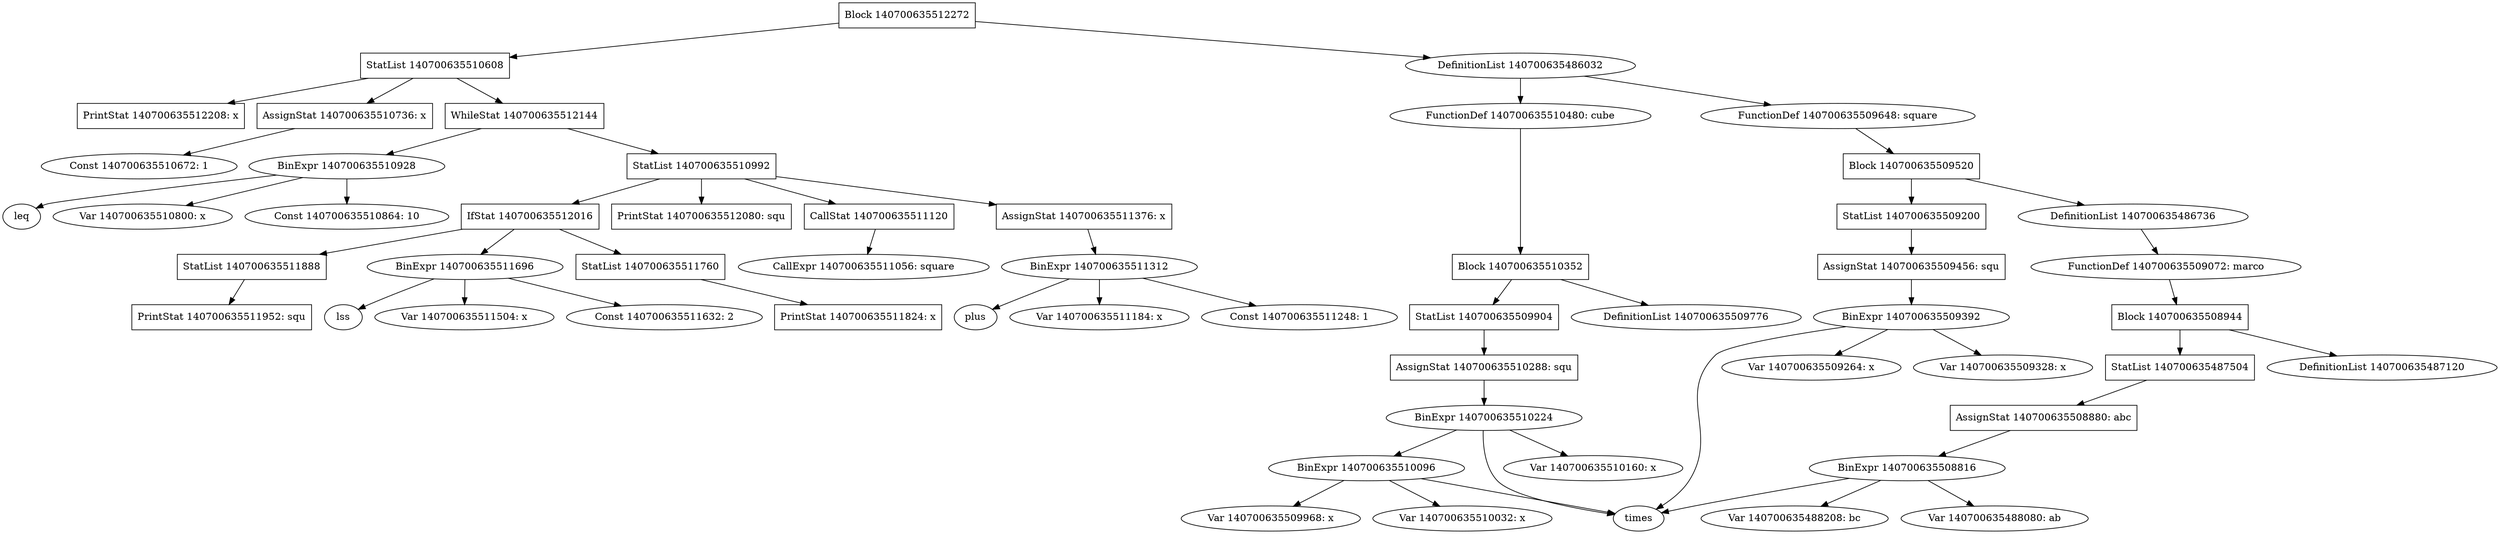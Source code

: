 digraph G {
140700635512272 [shape=box,label="Block 140700635512272" ];
140700635512272 -> 140700635510608;
140700635512272 -> 140700635486032;
140700635510608 [shape=box,label="StatList 140700635510608" ];
140700635510608 -> 140700635510736 [pos=0];
140700635510608 -> 140700635512144 [pos=1];
140700635510608 -> 140700635512208 [pos=2];
140700635510736 [shape=box,label="AssignStat 140700635510736: x" ];
140700635510736 -> 140700635510672;
140700635510672 [label="Const 140700635510672: 1" ];
140700635512144 [shape=box,label="WhileStat 140700635512144" ];
140700635512144 -> 140700635510992;
140700635512144 -> 140700635510928;
140700635510992 [shape=box,label="StatList 140700635510992" ];
140700635510992 -> 140700635511120 [pos=0];
140700635510992 -> 140700635511376 [pos=1];
140700635510992 -> 140700635512016 [pos=2];
140700635510992 -> 140700635512080 [pos=3];
140700635511120 [shape=box,label="CallStat 140700635511120" ];
140700635511120 -> 140700635511056;
140700635511056 [label="CallExpr 140700635511056: square" ];
140700635511376 [shape=box,label="AssignStat 140700635511376: x" ];
140700635511376 -> 140700635511312;
140700635511312 [label="BinExpr 140700635511312" ];
140700635511312 -> 140700660493552 [pos=0];
140700660493552 [label=plus];
140700635511312 -> 140700635511184 [pos=1];
140700635511312 -> 140700635511248 [pos=2];
140700635511184 [label="Var 140700635511184: x" ];
140700635511248 [label="Const 140700635511248: 1" ];
140700635512016 [shape=box,label="IfStat 140700635512016" ];
140700635512016 -> 140700635511888;
140700635512016 -> 140700635511696;
140700635512016 -> 140700635511760;
140700635511888 [shape=box,label="StatList 140700635511888" ];
140700635511888 -> 140700635511952 [pos=0];
140700635511952 [shape=box,label="PrintStat 140700635511952: squ" ];
140700635511696 [label="BinExpr 140700635511696" ];
140700635511696 -> 140700637308488 [pos=0];
140700637308488 [label=lss];
140700635511696 -> 140700635511504 [pos=1];
140700635511696 -> 140700635511632 [pos=2];
140700635511504 [label="Var 140700635511504: x" ];
140700635511632 [label="Const 140700635511632: 2" ];
140700635511760 [shape=box,label="StatList 140700635511760" ];
140700635511760 -> 140700635511824 [pos=0];
140700635511824 [shape=box,label="PrintStat 140700635511824: x" ];
140700635512080 [shape=box,label="PrintStat 140700635512080: squ" ];
140700635510928 [label="BinExpr 140700635510928" ];
140700635510928 -> 140700637308528 [pos=0];
140700637308528 [label=leq];
140700635510928 -> 140700635510800 [pos=1];
140700635510928 -> 140700635510864 [pos=2];
140700635510800 [label="Var 140700635510800: x" ];
140700635510864 [label="Const 140700635510864: 10" ];
140700635512208 [shape=box,label="PrintStat 140700635512208: x" ];
140700635486032 [label="DefinitionList 140700635486032" ];
140700635486032 -> 140700635509648 [pos=0];
140700635486032 -> 140700635510480 [pos=1];
140700635509648 [label="FunctionDef 140700635509648: square" ];
140700635509648 -> 140700635509520;
140700635509520 [shape=box,label="Block 140700635509520" ];
140700635509520 -> 140700635509200;
140700635509520 -> 140700635486736;
140700635509200 [shape=box,label="StatList 140700635509200" ];
140700635509200 -> 140700635509456 [pos=0];
140700635509456 [shape=box,label="AssignStat 140700635509456: squ" ];
140700635509456 -> 140700635509392;
140700635509392 [label="BinExpr 140700635509392" ];
140700635509392 -> 140700661510080 [pos=0];
140700661510080 [label=times];
140700635509392 -> 140700635509264 [pos=1];
140700635509392 -> 140700635509328 [pos=2];
140700635509264 [label="Var 140700635509264: x" ];
140700635509328 [label="Var 140700635509328: x" ];
140700635486736 [label="DefinitionList 140700635486736" ];
140700635486736 -> 140700635509072 [pos=0];
140700635509072 [label="FunctionDef 140700635509072: marco" ];
140700635509072 -> 140700635508944;
140700635508944 [shape=box,label="Block 140700635508944" ];
140700635508944 -> 140700635487504;
140700635508944 -> 140700635487120;
140700635487504 [shape=box,label="StatList 140700635487504" ];
140700635487504 -> 140700635508880 [pos=0];
140700635508880 [shape=box,label="AssignStat 140700635508880: abc" ];
140700635508880 -> 140700635508816;
140700635508816 [label="BinExpr 140700635508816" ];
140700635508816 -> 140700661510080 [pos=0];
140700661510080 [label=times];
140700635508816 -> 140700635488080 [pos=1];
140700635508816 -> 140700635488208 [pos=2];
140700635488080 [label="Var 140700635488080: ab" ];
140700635488208 [label="Var 140700635488208: bc" ];
140700635487120 [label="DefinitionList 140700635487120" ];
140700635510480 [label="FunctionDef 140700635510480: cube" ];
140700635510480 -> 140700635510352;
140700635510352 [shape=box,label="Block 140700635510352" ];
140700635510352 -> 140700635509904;
140700635510352 -> 140700635509776;
140700635509904 [shape=box,label="StatList 140700635509904" ];
140700635509904 -> 140700635510288 [pos=0];
140700635510288 [shape=box,label="AssignStat 140700635510288: squ" ];
140700635510288 -> 140700635510224;
140700635510224 [label="BinExpr 140700635510224" ];
140700635510224 -> 140700661510080 [pos=0];
140700661510080 [label=times];
140700635510224 -> 140700635510096 [pos=1];
140700635510224 -> 140700635510160 [pos=2];
140700635510096 [label="BinExpr 140700635510096" ];
140700635510096 -> 140700661510080 [pos=0];
140700661510080 [label=times];
140700635510096 -> 140700635509968 [pos=1];
140700635510096 -> 140700635510032 [pos=2];
140700635509968 [label="Var 140700635509968: x" ];
140700635510032 [label="Var 140700635510032: x" ];
140700635510160 [label="Var 140700635510160: x" ];
140700635509776 [label="DefinitionList 140700635509776" ];
}
